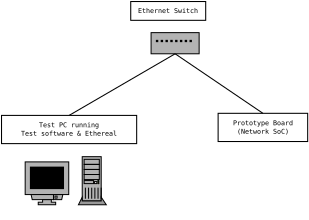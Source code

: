 <?xml version="1.0"?>
<diagram xmlns:dia="http://www.lysator.liu.se/~alla/dia/">
  <diagramdata>
    <attribute name="background">
      <color val="#ffffff"/>
    </attribute>
    <attribute name="paper">
      <composite type="paper">
        <attribute name="name">
          <string>#A4#</string>
        </attribute>
        <attribute name="tmargin">
          <real val="2.82"/>
        </attribute>
        <attribute name="bmargin">
          <real val="2.82"/>
        </attribute>
        <attribute name="lmargin">
          <real val="2.82"/>
        </attribute>
        <attribute name="rmargin">
          <real val="2.82"/>
        </attribute>
        <attribute name="is_portrait">
          <boolean val="true"/>
        </attribute>
        <attribute name="scaling">
          <real val="0.522"/>
        </attribute>
        <attribute name="fitto">
          <boolean val="true"/>
        </attribute>
        <attribute name="fitwidth">
          <int val="1"/>
        </attribute>
        <attribute name="fitheight">
          <int val="1"/>
        </attribute>
      </composite>
    </attribute>
  </diagramdata>
  <layer name="Background" visible="true">
    <object type="Network - Hub" version="0" id="O0">
      <attribute name="obj_pos">
        <point val="14.45,-0.548"/>
      </attribute>
      <attribute name="obj_bb">
        <rectangle val="12.11,-2.612;16.79,0.544"/>
      </attribute>
      <attribute name="elem_corner">
        <point val="12.15,-2.572"/>
      </attribute>
      <attribute name="elem_width">
        <real val="4.6"/>
      </attribute>
      <attribute name="elem_height">
        <real val="2.024"/>
      </attribute>
      <attribute name="magnify">
        <real val="0.92"/>
      </attribute>
      <attribute name="text">
        <composite type="text">
          <attribute name="string">
            <string>##</string>
          </attribute>
          <attribute name="font">
            <font name="Courier"/>
          </attribute>
          <attribute name="height">
            <real val="1"/>
          </attribute>
          <attribute name="pos">
            <point val="14.45,0.337"/>
          </attribute>
          <attribute name="color">
            <color val="#000000"/>
          </attribute>
          <attribute name="alignment">
            <enum val="1"/>
          </attribute>
        </composite>
      </attribute>
    </object>
    <object type="Standard - Line" version="0" id="O1">
      <attribute name="obj_pos">
        <point val="14.45,-0.548"/>
      </attribute>
      <attribute name="obj_bb">
        <rectangle val="4.253,-0.598;14.5,5.4"/>
      </attribute>
      <attribute name="conn_endpoints">
        <point val="14.45,-0.548"/>
        <point val="4.303,5.35"/>
      </attribute>
      <attribute name="numcp">
        <int val="1"/>
      </attribute>
      <connections>
        <connection handle="0" to="O0" connection="0"/>
        <connection handle="1" to="O5" connection="2"/>
      </connections>
    </object>
    <object type="Network - General Computer (Tower)" version="0" id="O2">
      <attribute name="obj_pos">
        <point val="6.529,13.9"/>
      </attribute>
      <attribute name="obj_bb">
        <rectangle val="5.218,9.26;7.84,15.021"/>
      </attribute>
      <attribute name="elem_corner">
        <point val="5.258,9.3"/>
      </attribute>
      <attribute name="elem_width">
        <real val="2.542"/>
      </attribute>
      <attribute name="elem_height">
        <real val="4.6"/>
      </attribute>
      <attribute name="magnify">
        <real val="1.211"/>
      </attribute>
      <attribute name="text">
        <composite type="text">
          <attribute name="string">
            <string>##</string>
          </attribute>
          <attribute name="font">
            <font name="Courier"/>
          </attribute>
          <attribute name="height">
            <real val="1"/>
          </attribute>
          <attribute name="pos">
            <point val="6.529,14.814"/>
          </attribute>
          <attribute name="color">
            <color val="#000000"/>
          </attribute>
          <attribute name="alignment">
            <enum val="1"/>
          </attribute>
        </composite>
      </attribute>
    </object>
    <object type="Network - General Monitor (With Stand)" version="0" id="O3">
      <attribute name="obj_pos">
        <point val="2.185,13.9"/>
      </attribute>
      <attribute name="obj_bb">
        <rectangle val="0.06,9.76;4.309,15.039"/>
      </attribute>
      <attribute name="elem_corner">
        <point val="0.1,9.8"/>
      </attribute>
      <attribute name="elem_width">
        <real val="4.169"/>
      </attribute>
      <attribute name="elem_height">
        <real val="4.1"/>
      </attribute>
      <attribute name="magnify">
        <real val="1.39"/>
      </attribute>
      <attribute name="text">
        <composite type="text">
          <attribute name="string">
            <string>##</string>
          </attribute>
          <attribute name="font">
            <font name="Courier"/>
          </attribute>
          <attribute name="height">
            <real val="1"/>
          </attribute>
          <attribute name="pos">
            <point val="2.185,14.832"/>
          </attribute>
          <attribute name="color">
            <color val="#000000"/>
          </attribute>
          <attribute name="alignment">
            <enum val="1"/>
          </attribute>
        </composite>
      </attribute>
    </object>
    <object type="ER - Entity" version="0" id="O4">
      <attribute name="obj_pos">
        <point val="10.203,-5.55"/>
      </attribute>
      <attribute name="obj_bb">
        <rectangle val="10.153,-5.6;19.125,-3.7"/>
      </attribute>
      <attribute name="elem_corner">
        <point val="10.203,-5.55"/>
      </attribute>
      <attribute name="elem_width">
        <real val="8.872"/>
      </attribute>
      <attribute name="elem_height">
        <real val="1.8"/>
      </attribute>
      <attribute name="border_width">
        <real val="0.1"/>
      </attribute>
      <attribute name="border_color">
        <color val="#000000"/>
      </attribute>
      <attribute name="inner_color">
        <color val="#ffffff"/>
      </attribute>
      <attribute name="name">
        <string>#Ethernet Switch#</string>
      </attribute>
      <attribute name="weak">
        <boolean val="false"/>
      </attribute>
    </object>
    <object type="Flowchart - Box" version="0" id="O5">
      <attribute name="obj_pos">
        <point val="-2.164,5.35"/>
      </attribute>
      <attribute name="obj_bb">
        <rectangle val="-2.214,5.3;10.821,8.1"/>
      </attribute>
      <attribute name="elem_corner">
        <point val="-2.164,5.35"/>
      </attribute>
      <attribute name="elem_width">
        <real val="12.935"/>
      </attribute>
      <attribute name="elem_height">
        <real val="2.7"/>
      </attribute>
      <attribute name="show_background">
        <boolean val="true"/>
      </attribute>
      <attribute name="padding">
        <real val="0.5"/>
      </attribute>
      <attribute name="text">
        <composite type="text">
          <attribute name="string">
            <string>#Test PC running
Test software &amp; Ethereal#</string>
          </attribute>
          <attribute name="font">
            <font name="Courier"/>
          </attribute>
          <attribute name="height">
            <real val="0.8"/>
          </attribute>
          <attribute name="pos">
            <point val="4.303,6.534"/>
          </attribute>
          <attribute name="color">
            <color val="#000000"/>
          </attribute>
          <attribute name="alignment">
            <enum val="1"/>
          </attribute>
        </composite>
      </attribute>
    </object>
    <object type="Flowchart - Box" version="0" id="O6">
      <attribute name="obj_pos">
        <point val="18.567,5.15"/>
      </attribute>
      <attribute name="obj_bb">
        <rectangle val="18.517,5.1;27.189,7.9"/>
      </attribute>
      <attribute name="elem_corner">
        <point val="18.567,5.15"/>
      </attribute>
      <attribute name="elem_width">
        <real val="8.572"/>
      </attribute>
      <attribute name="elem_height">
        <real val="2.7"/>
      </attribute>
      <attribute name="show_background">
        <boolean val="true"/>
      </attribute>
      <attribute name="padding">
        <real val="0.5"/>
      </attribute>
      <attribute name="text">
        <composite type="text">
          <attribute name="string">
            <string>#Prototype Board
(Network SoC)#</string>
          </attribute>
          <attribute name="font">
            <font name="Courier"/>
          </attribute>
          <attribute name="height">
            <real val="0.8"/>
          </attribute>
          <attribute name="pos">
            <point val="22.853,6.334"/>
          </attribute>
          <attribute name="color">
            <color val="#000000"/>
          </attribute>
          <attribute name="alignment">
            <enum val="1"/>
          </attribute>
        </composite>
      </attribute>
    </object>
    <object type="Standard - Line" version="0" id="O7">
      <attribute name="obj_pos">
        <point val="14.45,-0.548"/>
      </attribute>
      <attribute name="obj_bb">
        <rectangle val="14.4,-0.598;22.903,5.2"/>
      </attribute>
      <attribute name="conn_endpoints">
        <point val="14.45,-0.548"/>
        <point val="22.853,5.15"/>
      </attribute>
      <attribute name="numcp">
        <int val="1"/>
      </attribute>
      <connections>
        <connection handle="0" to="O0" connection="0"/>
        <connection handle="1" to="O6" connection="2"/>
      </connections>
    </object>
  </layer>
</diagram>
